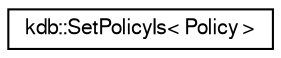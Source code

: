 digraph "Graphical Class Hierarchy"
{
  edge [fontname="FreeSans",fontsize="10",labelfontname="FreeSans",labelfontsize="10"];
  node [fontname="FreeSans",fontsize="10",shape=record];
  rankdir="LR";
  Node1 [label="kdb::SetPolicyIs\< Policy \>",height=0.2,width=0.4,color="black", fillcolor="white", style="filled",URL="$classkdb_1_1SetPolicyIs.html"];
}
